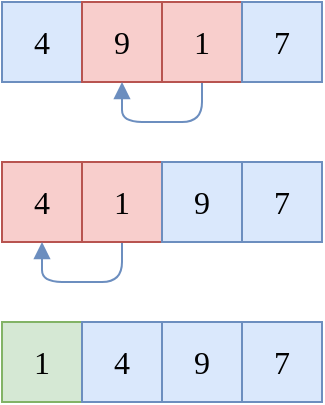 <mxfile version="24.2.5" type="device">
  <diagram name="Page-1" id="LznCcgv3BS2J9Vq8wZ48">
    <mxGraphModel dx="1434" dy="835" grid="1" gridSize="10" guides="1" tooltips="1" connect="1" arrows="1" fold="1" page="1" pageScale="1" pageWidth="850" pageHeight="1100" math="0" shadow="0">
      <root>
        <mxCell id="2uTVPKC6mBXRzxm8aPr7-0" />
        <mxCell id="2uTVPKC6mBXRzxm8aPr7-1" parent="2uTVPKC6mBXRzxm8aPr7-0" />
        <mxCell id="Btw7lg7nnHDqA9ZqbLAq-6" style="edgeStyle=orthogonalEdgeStyle;rounded=1;orthogonalLoop=1;jettySize=auto;html=1;shadow=0;strokeColor=#6c8ebf;strokeWidth=1;fontFamily=Ubuntu;fontSize=14;fontStyle=0;endArrow=block;endFill=1;fillColor=#dae8fc;entryX=0.5;entryY=1;entryDx=0;entryDy=0;exitX=0.5;exitY=1;exitDx=0;exitDy=0;startArrow=block;startFill=1;" parent="2uTVPKC6mBXRzxm8aPr7-1" edge="1">
          <mxGeometry relative="1" as="geometry">
            <mxPoint x="260" y="360" as="targetPoint" />
          </mxGeometry>
        </mxCell>
        <mxCell id="_szoXQRxT4SYV6xH7jGY-22" style="edgeStyle=orthogonalEdgeStyle;rounded=1;orthogonalLoop=1;jettySize=auto;html=1;entryX=0.5;entryY=1;entryDx=0;entryDy=0;shadow=0;strokeColor=#6c8ebf;strokeWidth=1;fontFamily=Ubuntu;fontSize=14;fontStyle=0;endArrow=block;endFill=1;fillColor=#dae8fc;exitX=0.5;exitY=1;exitDx=0;exitDy=0;" parent="2uTVPKC6mBXRzxm8aPr7-1" source="Btw7lg7nnHDqA9ZqbLAq-8" edge="1">
          <mxGeometry relative="1" as="geometry">
            <mxPoint x="220" y="320" as="targetPoint" />
          </mxGeometry>
        </mxCell>
        <mxCell id="_szoXQRxT4SYV6xH7jGY-18" value="4" style="rounded=0;whiteSpace=wrap;html=1;shadow=0;strokeColor=#6c8ebf;strokeWidth=1;fontFamily=Ubuntu;fontSize=16;fontStyle=0;fillColor=#dae8fc;" parent="2uTVPKC6mBXRzxm8aPr7-1" vertex="1">
          <mxGeometry x="200" y="360" width="40" height="40" as="geometry" />
        </mxCell>
        <mxCell id="_szoXQRxT4SYV6xH7jGY-19" value="9" style="rounded=0;whiteSpace=wrap;html=1;shadow=0;strokeColor=#b85450;strokeWidth=1;fontFamily=Ubuntu;fontSize=16;fontStyle=0;fillColor=#f8cecc;" parent="2uTVPKC6mBXRzxm8aPr7-1" vertex="1">
          <mxGeometry x="240" y="360" width="40" height="40" as="geometry" />
        </mxCell>
        <mxCell id="_szoXQRxT4SYV6xH7jGY-23" style="edgeStyle=orthogonalEdgeStyle;rounded=1;orthogonalLoop=1;jettySize=auto;html=1;entryX=0.5;entryY=1;entryDx=0;entryDy=0;shadow=0;strokeColor=#6c8ebf;strokeWidth=1;fontFamily=Ubuntu;fontSize=14;fontStyle=0;endArrow=block;endFill=1;fillColor=#dae8fc;exitX=0.5;exitY=1;exitDx=0;exitDy=0;" parent="2uTVPKC6mBXRzxm8aPr7-1" source="_szoXQRxT4SYV6xH7jGY-20" target="_szoXQRxT4SYV6xH7jGY-19" edge="1">
          <mxGeometry relative="1" as="geometry" />
        </mxCell>
        <mxCell id="_szoXQRxT4SYV6xH7jGY-20" value="1" style="rounded=0;whiteSpace=wrap;html=1;shadow=0;strokeColor=#b85450;strokeWidth=1;fontFamily=Ubuntu;fontSize=16;fontStyle=0;fillColor=#f8cecc;" parent="2uTVPKC6mBXRzxm8aPr7-1" vertex="1">
          <mxGeometry x="280" y="360" width="40" height="40" as="geometry" />
        </mxCell>
        <mxCell id="_szoXQRxT4SYV6xH7jGY-21" value="7" style="rounded=0;whiteSpace=wrap;html=1;shadow=0;strokeColor=#6c8ebf;strokeWidth=1;fontFamily=Ubuntu;fontSize=16;fontStyle=0;fillColor=#dae8fc;" parent="2uTVPKC6mBXRzxm8aPr7-1" vertex="1">
          <mxGeometry x="320" y="360" width="40" height="40" as="geometry" />
        </mxCell>
        <mxCell id="_szoXQRxT4SYV6xH7jGY-25" value="4" style="rounded=0;whiteSpace=wrap;html=1;shadow=0;strokeColor=#b85450;strokeWidth=1;fontFamily=Ubuntu;fontSize=16;fontStyle=0;fillColor=#f8cecc;" parent="2uTVPKC6mBXRzxm8aPr7-1" vertex="1">
          <mxGeometry x="200" y="440" width="40" height="40" as="geometry" />
        </mxCell>
        <mxCell id="_szoXQRxT4SYV6xH7jGY-30" style="edgeStyle=orthogonalEdgeStyle;rounded=1;orthogonalLoop=1;jettySize=auto;html=1;entryX=0.5;entryY=1;entryDx=0;entryDy=0;shadow=0;strokeColor=#6c8ebf;strokeWidth=1;fontFamily=Ubuntu;fontSize=14;fontStyle=0;endArrow=block;endFill=1;fillColor=#dae8fc;exitX=0.5;exitY=1;exitDx=0;exitDy=0;" parent="2uTVPKC6mBXRzxm8aPr7-1" source="_szoXQRxT4SYV6xH7jGY-26" target="_szoXQRxT4SYV6xH7jGY-25" edge="1">
          <mxGeometry relative="1" as="geometry" />
        </mxCell>
        <mxCell id="_szoXQRxT4SYV6xH7jGY-26" value="1" style="rounded=0;whiteSpace=wrap;html=1;shadow=0;strokeColor=#b85450;strokeWidth=1;fontFamily=Ubuntu;fontSize=16;fontStyle=0;fillColor=#f8cecc;" parent="2uTVPKC6mBXRzxm8aPr7-1" vertex="1">
          <mxGeometry x="240" y="440" width="40" height="40" as="geometry" />
        </mxCell>
        <mxCell id="_szoXQRxT4SYV6xH7jGY-28" value="9" style="rounded=0;whiteSpace=wrap;html=1;shadow=0;strokeColor=#6c8ebf;strokeWidth=1;fontFamily=Ubuntu;fontSize=16;fontStyle=0;fillColor=#dae8fc;" parent="2uTVPKC6mBXRzxm8aPr7-1" vertex="1">
          <mxGeometry x="280" y="440" width="40" height="40" as="geometry" />
        </mxCell>
        <mxCell id="_szoXQRxT4SYV6xH7jGY-29" value="7" style="rounded=0;whiteSpace=wrap;html=1;shadow=0;strokeColor=#6c8ebf;strokeWidth=1;fontFamily=Ubuntu;fontSize=16;fontStyle=0;fillColor=#dae8fc;" parent="2uTVPKC6mBXRzxm8aPr7-1" vertex="1">
          <mxGeometry x="320" y="440" width="40" height="40" as="geometry" />
        </mxCell>
        <mxCell id="_szoXQRxT4SYV6xH7jGY-31" value="1" style="rounded=0;whiteSpace=wrap;html=1;shadow=0;strokeColor=#82b366;strokeWidth=1;fontFamily=Ubuntu;fontSize=16;fontStyle=0;fillColor=#d5e8d4;" parent="2uTVPKC6mBXRzxm8aPr7-1" vertex="1">
          <mxGeometry x="200" y="520" width="40" height="40" as="geometry" />
        </mxCell>
        <mxCell id="_szoXQRxT4SYV6xH7jGY-33" value="4" style="rounded=0;whiteSpace=wrap;html=1;shadow=0;strokeColor=#6c8ebf;strokeWidth=1;fontFamily=Ubuntu;fontSize=16;fontStyle=0;fillColor=#dae8fc;" parent="2uTVPKC6mBXRzxm8aPr7-1" vertex="1">
          <mxGeometry x="240" y="520" width="40" height="40" as="geometry" />
        </mxCell>
        <mxCell id="_szoXQRxT4SYV6xH7jGY-34" value="9" style="rounded=0;whiteSpace=wrap;html=1;shadow=0;strokeColor=#6c8ebf;strokeWidth=1;fontFamily=Ubuntu;fontSize=16;fontStyle=0;fillColor=#dae8fc;" parent="2uTVPKC6mBXRzxm8aPr7-1" vertex="1">
          <mxGeometry x="280" y="520" width="40" height="40" as="geometry" />
        </mxCell>
        <mxCell id="_szoXQRxT4SYV6xH7jGY-35" value="7" style="rounded=0;whiteSpace=wrap;html=1;shadow=0;strokeColor=#6c8ebf;strokeWidth=1;fontFamily=Ubuntu;fontSize=16;fontStyle=0;fillColor=#dae8fc;" parent="2uTVPKC6mBXRzxm8aPr7-1" vertex="1">
          <mxGeometry x="320" y="520" width="40" height="40" as="geometry" />
        </mxCell>
      </root>
    </mxGraphModel>
  </diagram>
</mxfile>
